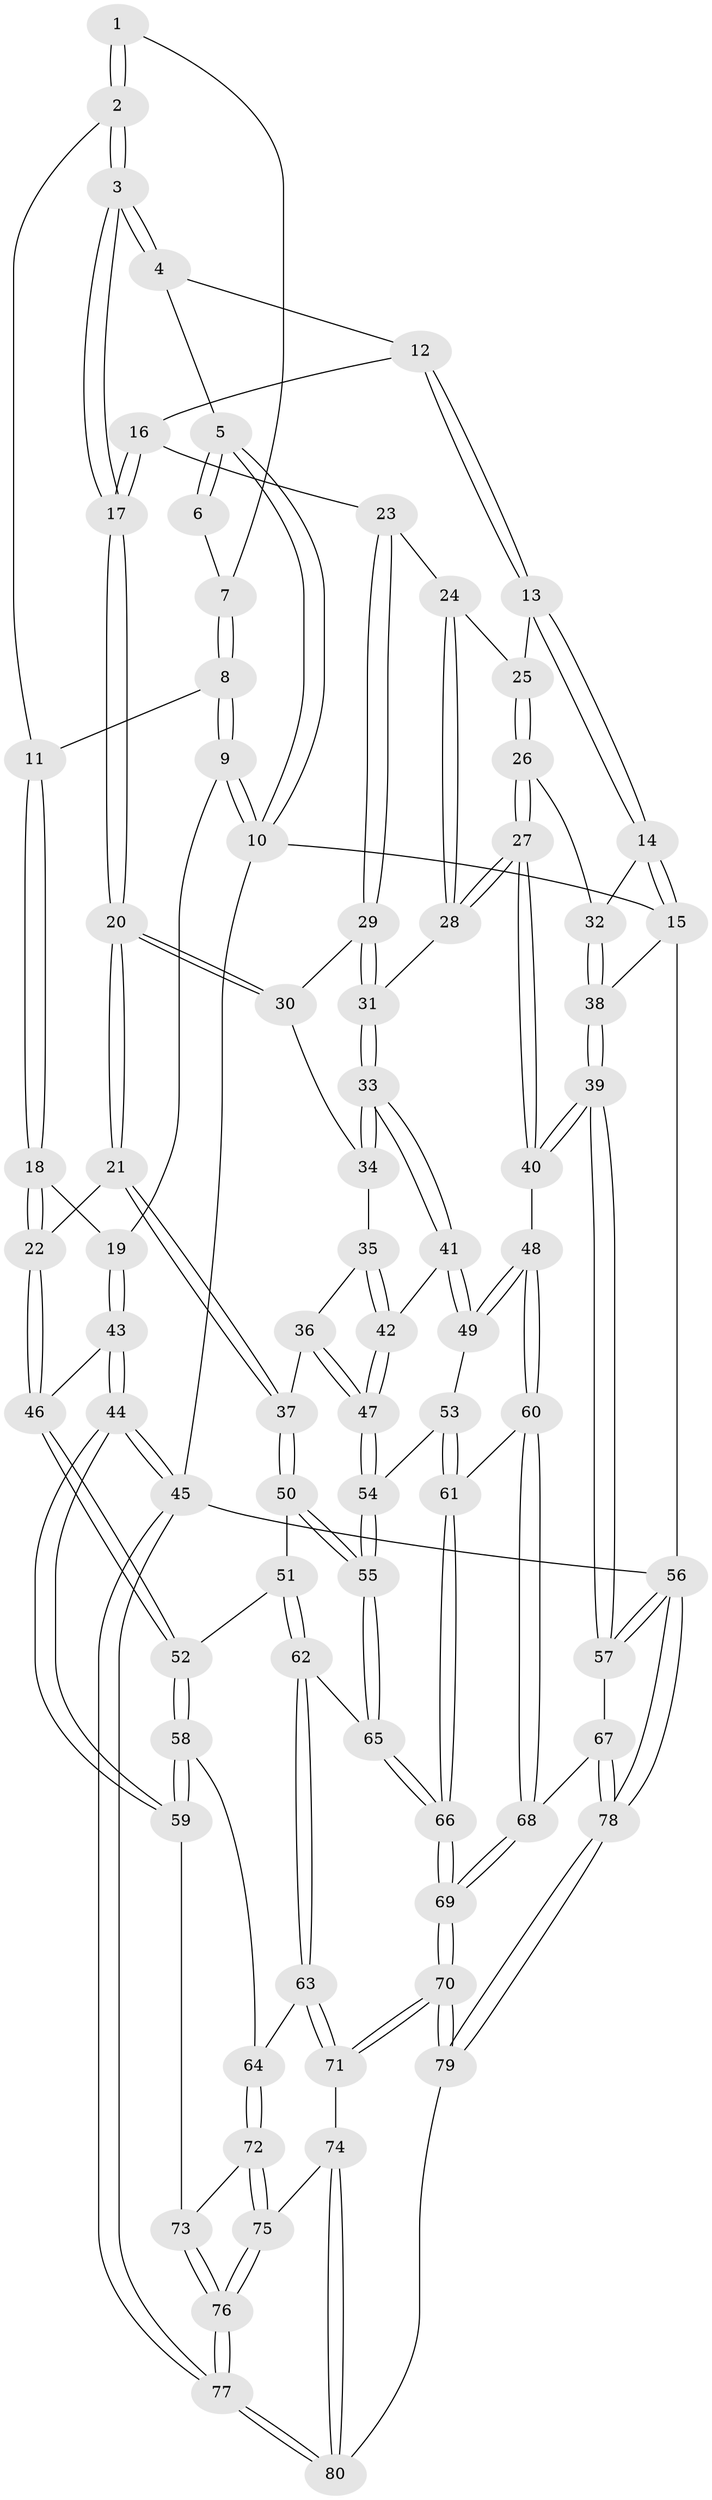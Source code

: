 // coarse degree distribution, {1: 0.03125, 3: 0.125, 4: 0.25, 6: 0.15625, 5: 0.375, 7: 0.03125, 8: 0.03125}
// Generated by graph-tools (version 1.1) at 2025/06/03/04/25 22:06:17]
// undirected, 80 vertices, 197 edges
graph export_dot {
graph [start="1"]
  node [color=gray90,style=filled];
  1 [pos="+0.25791866866495783+0.07341724264123684"];
  2 [pos="+0.2916108527185429+0.1057626583293134"];
  3 [pos="+0.41716363722006167+0.08439486161303925"];
  4 [pos="+0.48643294150722377+0"];
  5 [pos="+0+0"];
  6 [pos="+0.08149846084272673+0"];
  7 [pos="+0.14973911109648547+0.05878199986650024"];
  8 [pos="+0.16853256185878626+0.124744403358286"];
  9 [pos="+0+0.136505417115866"];
  10 [pos="+0+0"];
  11 [pos="+0.19279399740085135+0.1614640542069452"];
  12 [pos="+0.6368330075387716+0"];
  13 [pos="+1+0"];
  14 [pos="+1+0"];
  15 [pos="+1+0"];
  16 [pos="+0.673721780575164+0.16469179379014692"];
  17 [pos="+0.4498112144561124+0.2405814996870093"];
  18 [pos="+0.18311682493839987+0.20506773074682336"];
  19 [pos="+0+0.138951882568417"];
  20 [pos="+0.44895557346895254+0.2452059092003956"];
  21 [pos="+0.38736661025763675+0.3259630827414249"];
  22 [pos="+0.22500789700402324+0.36506496506808306"];
  23 [pos="+0.6964836932591338+0.18476984676267036"];
  24 [pos="+0.7808989832373044+0.18773181953319049"];
  25 [pos="+0.8895891085351615+0.13083016555601848"];
  26 [pos="+0.8937705647945834+0.3424799286803795"];
  27 [pos="+0.8442701784363266+0.4086811681696237"];
  28 [pos="+0.8079562027297584+0.39961546506648443"];
  29 [pos="+0.6828189480555511+0.29370388475967113"];
  30 [pos="+0.5455284457343117+0.29852545132989605"];
  31 [pos="+0.7493090442025453+0.4025900841461572"];
  32 [pos="+0.9382375998052117+0.3272589179674941"];
  33 [pos="+0.7014634846211497+0.43473621290708336"];
  34 [pos="+0.5708518374963439+0.3377781257815036"];
  35 [pos="+0.5675131545352029+0.44185295663410584"];
  36 [pos="+0.50385788279948+0.4592260104078728"];
  37 [pos="+0.4599653661863781+0.45845704507636414"];
  38 [pos="+1+0.3438972546418339"];
  39 [pos="+1+0.5606283812617733"];
  40 [pos="+0.9299439483633801+0.5323222563663899"];
  41 [pos="+0.6949431635080139+0.44250608480044284"];
  42 [pos="+0.673002962081189+0.4551156881479527"];
  43 [pos="+0+0.3515698877527613"];
  44 [pos="+0+0.731963585008303"];
  45 [pos="+0+1"];
  46 [pos="+0.1834485460568232+0.4078880578333173"];
  47 [pos="+0.6123818514842377+0.5577002574667982"];
  48 [pos="+0.8652137028718593+0.6134935528051095"];
  49 [pos="+0.7333075756227113+0.5848857197116373"];
  50 [pos="+0.4457765803801256+0.5451774155953012"];
  51 [pos="+0.3097023464796666+0.6014908813055942"];
  52 [pos="+0.20319392604977482+0.5401112210131902"];
  53 [pos="+0.680608400715809+0.6206745244676962"];
  54 [pos="+0.5985920773184055+0.6210460288077017"];
  55 [pos="+0.5504345679925262+0.6644067957299674"];
  56 [pos="+1+1"];
  57 [pos="+1+0.7800535287846739"];
  58 [pos="+0.13806466077083715+0.6260760165165777"];
  59 [pos="+0+0.7473072008194723"];
  60 [pos="+0.8429178132677645+0.6997478294947386"];
  61 [pos="+0.7357025805476359+0.6905946954571174"];
  62 [pos="+0.35159524467079367+0.7435735977516259"];
  63 [pos="+0.3361112782746311+0.7854759150020567"];
  64 [pos="+0.26342323492782377+0.7958584753675132"];
  65 [pos="+0.5498117311529527+0.668579486372506"];
  66 [pos="+0.603665479945345+0.7940972591520662"];
  67 [pos="+0.917027237270371+0.8347357265808473"];
  68 [pos="+0.8554006551988717+0.7649276048863721"];
  69 [pos="+0.6115046361622991+0.8530663422644948"];
  70 [pos="+0.5891506098034417+0.9333371171219634"];
  71 [pos="+0.3846326989475744+0.86219309946071"];
  72 [pos="+0.1681353524136922+0.8579067773664844"];
  73 [pos="+0.0710451116622016+0.8404852932239734"];
  74 [pos="+0.29952014056383053+0.992929548030353"];
  75 [pos="+0.1897971507634778+0.904677278902913"];
  76 [pos="+0.07186108342466348+1"];
  77 [pos="+0.05717702513497137+1"];
  78 [pos="+0.762563514823819+1"];
  79 [pos="+0.6613610227813893+1"];
  80 [pos="+0.3071659321579306+1"];
  1 -- 2;
  1 -- 2;
  1 -- 7;
  2 -- 3;
  2 -- 3;
  2 -- 11;
  3 -- 4;
  3 -- 4;
  3 -- 17;
  3 -- 17;
  4 -- 5;
  4 -- 12;
  5 -- 6;
  5 -- 6;
  5 -- 10;
  5 -- 10;
  6 -- 7;
  7 -- 8;
  7 -- 8;
  8 -- 9;
  8 -- 9;
  8 -- 11;
  9 -- 10;
  9 -- 10;
  9 -- 19;
  10 -- 15;
  10 -- 45;
  11 -- 18;
  11 -- 18;
  12 -- 13;
  12 -- 13;
  12 -- 16;
  13 -- 14;
  13 -- 14;
  13 -- 25;
  14 -- 15;
  14 -- 15;
  14 -- 32;
  15 -- 38;
  15 -- 56;
  16 -- 17;
  16 -- 17;
  16 -- 23;
  17 -- 20;
  17 -- 20;
  18 -- 19;
  18 -- 22;
  18 -- 22;
  19 -- 43;
  19 -- 43;
  20 -- 21;
  20 -- 21;
  20 -- 30;
  20 -- 30;
  21 -- 22;
  21 -- 37;
  21 -- 37;
  22 -- 46;
  22 -- 46;
  23 -- 24;
  23 -- 29;
  23 -- 29;
  24 -- 25;
  24 -- 28;
  24 -- 28;
  25 -- 26;
  25 -- 26;
  26 -- 27;
  26 -- 27;
  26 -- 32;
  27 -- 28;
  27 -- 28;
  27 -- 40;
  27 -- 40;
  28 -- 31;
  29 -- 30;
  29 -- 31;
  29 -- 31;
  30 -- 34;
  31 -- 33;
  31 -- 33;
  32 -- 38;
  32 -- 38;
  33 -- 34;
  33 -- 34;
  33 -- 41;
  33 -- 41;
  34 -- 35;
  35 -- 36;
  35 -- 42;
  35 -- 42;
  36 -- 37;
  36 -- 47;
  36 -- 47;
  37 -- 50;
  37 -- 50;
  38 -- 39;
  38 -- 39;
  39 -- 40;
  39 -- 40;
  39 -- 57;
  39 -- 57;
  40 -- 48;
  41 -- 42;
  41 -- 49;
  41 -- 49;
  42 -- 47;
  42 -- 47;
  43 -- 44;
  43 -- 44;
  43 -- 46;
  44 -- 45;
  44 -- 45;
  44 -- 59;
  44 -- 59;
  45 -- 77;
  45 -- 77;
  45 -- 56;
  46 -- 52;
  46 -- 52;
  47 -- 54;
  47 -- 54;
  48 -- 49;
  48 -- 49;
  48 -- 60;
  48 -- 60;
  49 -- 53;
  50 -- 51;
  50 -- 55;
  50 -- 55;
  51 -- 52;
  51 -- 62;
  51 -- 62;
  52 -- 58;
  52 -- 58;
  53 -- 54;
  53 -- 61;
  53 -- 61;
  54 -- 55;
  54 -- 55;
  55 -- 65;
  55 -- 65;
  56 -- 57;
  56 -- 57;
  56 -- 78;
  56 -- 78;
  57 -- 67;
  58 -- 59;
  58 -- 59;
  58 -- 64;
  59 -- 73;
  60 -- 61;
  60 -- 68;
  60 -- 68;
  61 -- 66;
  61 -- 66;
  62 -- 63;
  62 -- 63;
  62 -- 65;
  63 -- 64;
  63 -- 71;
  63 -- 71;
  64 -- 72;
  64 -- 72;
  65 -- 66;
  65 -- 66;
  66 -- 69;
  66 -- 69;
  67 -- 68;
  67 -- 78;
  67 -- 78;
  68 -- 69;
  68 -- 69;
  69 -- 70;
  69 -- 70;
  70 -- 71;
  70 -- 71;
  70 -- 79;
  70 -- 79;
  71 -- 74;
  72 -- 73;
  72 -- 75;
  72 -- 75;
  73 -- 76;
  73 -- 76;
  74 -- 75;
  74 -- 80;
  74 -- 80;
  75 -- 76;
  75 -- 76;
  76 -- 77;
  76 -- 77;
  77 -- 80;
  77 -- 80;
  78 -- 79;
  78 -- 79;
  79 -- 80;
}
